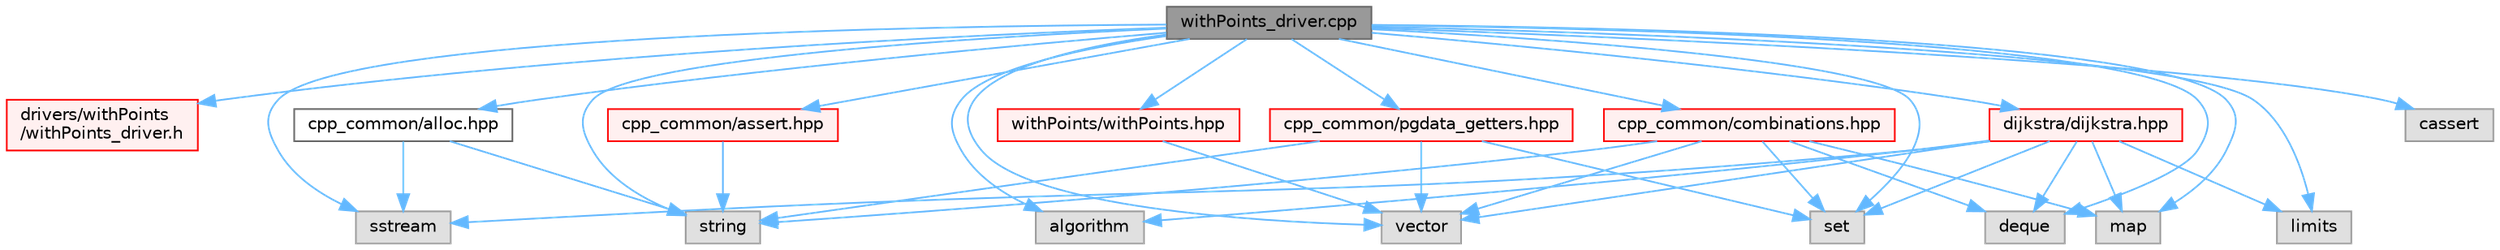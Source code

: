 digraph "withPoints_driver.cpp"
{
 // LATEX_PDF_SIZE
  bgcolor="transparent";
  edge [fontname=Helvetica,fontsize=10,labelfontname=Helvetica,labelfontsize=10];
  node [fontname=Helvetica,fontsize=10,shape=box,height=0.2,width=0.4];
  Node1 [id="Node000001",label="withPoints_driver.cpp",height=0.2,width=0.4,color="gray40", fillcolor="grey60", style="filled", fontcolor="black",tooltip=" "];
  Node1 -> Node2 [id="edge1_Node000001_Node000002",color="steelblue1",style="solid",tooltip=" "];
  Node2 [id="Node000002",label="drivers/withPoints\l/withPoints_driver.h",height=0.2,width=0.4,color="red", fillcolor="#FFF0F0", style="filled",URL="$withPoints__driver_8h.html",tooltip=" "];
  Node1 -> Node8 [id="edge2_Node000001_Node000008",color="steelblue1",style="solid",tooltip=" "];
  Node8 [id="Node000008",label="algorithm",height=0.2,width=0.4,color="grey60", fillcolor="#E0E0E0", style="filled",tooltip=" "];
  Node1 -> Node9 [id="edge3_Node000001_Node000009",color="steelblue1",style="solid",tooltip=" "];
  Node9 [id="Node000009",label="sstream",height=0.2,width=0.4,color="grey60", fillcolor="#E0E0E0", style="filled",tooltip=" "];
  Node1 -> Node10 [id="edge4_Node000001_Node000010",color="steelblue1",style="solid",tooltip=" "];
  Node10 [id="Node000010",label="deque",height=0.2,width=0.4,color="grey60", fillcolor="#E0E0E0", style="filled",tooltip=" "];
  Node1 -> Node11 [id="edge5_Node000001_Node000011",color="steelblue1",style="solid",tooltip=" "];
  Node11 [id="Node000011",label="vector",height=0.2,width=0.4,color="grey60", fillcolor="#E0E0E0", style="filled",tooltip=" "];
  Node1 -> Node12 [id="edge6_Node000001_Node000012",color="steelblue1",style="solid",tooltip=" "];
  Node12 [id="Node000012",label="cassert",height=0.2,width=0.4,color="grey60", fillcolor="#E0E0E0", style="filled",tooltip=" "];
  Node1 -> Node13 [id="edge7_Node000001_Node000013",color="steelblue1",style="solid",tooltip=" "];
  Node13 [id="Node000013",label="limits",height=0.2,width=0.4,color="grey60", fillcolor="#E0E0E0", style="filled",tooltip=" "];
  Node1 -> Node14 [id="edge8_Node000001_Node000014",color="steelblue1",style="solid",tooltip=" "];
  Node14 [id="Node000014",label="string",height=0.2,width=0.4,color="grey60", fillcolor="#E0E0E0", style="filled",tooltip=" "];
  Node1 -> Node15 [id="edge9_Node000001_Node000015",color="steelblue1",style="solid",tooltip=" "];
  Node15 [id="Node000015",label="map",height=0.2,width=0.4,color="grey60", fillcolor="#E0E0E0", style="filled",tooltip=" "];
  Node1 -> Node16 [id="edge10_Node000001_Node000016",color="steelblue1",style="solid",tooltip=" "];
  Node16 [id="Node000016",label="set",height=0.2,width=0.4,color="grey60", fillcolor="#E0E0E0", style="filled",tooltip=" "];
  Node1 -> Node17 [id="edge11_Node000001_Node000017",color="steelblue1",style="solid",tooltip=" "];
  Node17 [id="Node000017",label="withPoints/withPoints.hpp",height=0.2,width=0.4,color="red", fillcolor="#FFF0F0", style="filled",URL="$withPoints_8hpp.html",tooltip=" "];
  Node17 -> Node11 [id="edge12_Node000017_Node000011",color="steelblue1",style="solid",tooltip=" "];
  Node1 -> Node42 [id="edge13_Node000001_Node000042",color="steelblue1",style="solid",tooltip=" "];
  Node42 [id="Node000042",label="cpp_common/pgdata_getters.hpp",height=0.2,width=0.4,color="red", fillcolor="#FFF0F0", style="filled",URL="$pgdata__getters_8hpp.html",tooltip=" "];
  Node42 -> Node14 [id="edge14_Node000042_Node000014",color="steelblue1",style="solid",tooltip=" "];
  Node42 -> Node16 [id="edge15_Node000042_Node000016",color="steelblue1",style="solid",tooltip=" "];
  Node42 -> Node11 [id="edge16_Node000042_Node000011",color="steelblue1",style="solid",tooltip=" "];
  Node1 -> Node55 [id="edge17_Node000001_Node000055",color="steelblue1",style="solid",tooltip=" "];
  Node55 [id="Node000055",label="cpp_common/combinations.hpp",height=0.2,width=0.4,color="red", fillcolor="#FFF0F0", style="filled",URL="$combinations_8hpp.html",tooltip=" "];
  Node55 -> Node15 [id="edge18_Node000055_Node000015",color="steelblue1",style="solid",tooltip=" "];
  Node55 -> Node16 [id="edge19_Node000055_Node000016",color="steelblue1",style="solid",tooltip=" "];
  Node55 -> Node10 [id="edge20_Node000055_Node000010",color="steelblue1",style="solid",tooltip=" "];
  Node55 -> Node11 [id="edge21_Node000055_Node000011",color="steelblue1",style="solid",tooltip=" "];
  Node55 -> Node14 [id="edge22_Node000055_Node000014",color="steelblue1",style="solid",tooltip=" "];
  Node1 -> Node56 [id="edge23_Node000001_Node000056",color="steelblue1",style="solid",tooltip=" "];
  Node56 [id="Node000056",label="cpp_common/alloc.hpp",height=0.2,width=0.4,color="grey40", fillcolor="white", style="filled",URL="$alloc_8hpp.html",tooltip=" "];
  Node56 -> Node14 [id="edge24_Node000056_Node000014",color="steelblue1",style="solid",tooltip=" "];
  Node56 -> Node9 [id="edge25_Node000056_Node000009",color="steelblue1",style="solid",tooltip=" "];
  Node1 -> Node39 [id="edge26_Node000001_Node000039",color="steelblue1",style="solid",tooltip=" "];
  Node39 [id="Node000039",label="cpp_common/assert.hpp",height=0.2,width=0.4,color="red", fillcolor="#FFF0F0", style="filled",URL="$assert_8hpp.html",tooltip="Assertions Handling."];
  Node39 -> Node14 [id="edge27_Node000039_Node000014",color="steelblue1",style="solid",tooltip=" "];
  Node1 -> Node57 [id="edge28_Node000001_Node000057",color="steelblue1",style="solid",tooltip=" "];
  Node57 [id="Node000057",label="dijkstra/dijkstra.hpp",height=0.2,width=0.4,color="red", fillcolor="#FFF0F0", style="filled",URL="$dijkstra_8hpp.html",tooltip=" "];
  Node57 -> Node10 [id="edge29_Node000057_Node000010",color="steelblue1",style="solid",tooltip=" "];
  Node57 -> Node16 [id="edge30_Node000057_Node000016",color="steelblue1",style="solid",tooltip=" "];
  Node57 -> Node11 [id="edge31_Node000057_Node000011",color="steelblue1",style="solid",tooltip=" "];
  Node57 -> Node8 [id="edge32_Node000057_Node000008",color="steelblue1",style="solid",tooltip=" "];
  Node57 -> Node9 [id="edge33_Node000057_Node000009",color="steelblue1",style="solid",tooltip=" "];
  Node57 -> Node13 [id="edge34_Node000057_Node000013",color="steelblue1",style="solid",tooltip=" "];
  Node57 -> Node15 [id="edge35_Node000057_Node000015",color="steelblue1",style="solid",tooltip=" "];
}
